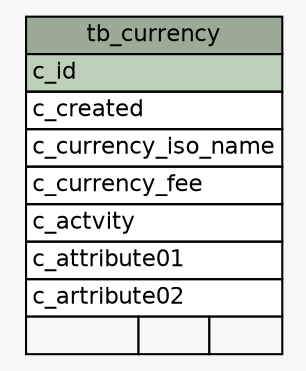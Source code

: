 // dot 2.34.0 on Linux 3.11.6-1-MANJARO
// SchemaSpy rev 590
digraph "tb_currency" {
  graph [
    rankdir="RL"
    bgcolor="#f7f7f7"
    nodesep="0.18"
    ranksep="0.46"
    fontname="Helvetica"
    fontsize="11"
  ];
  node [
    fontname="Helvetica"
    fontsize="11"
    shape="plaintext"
  ];
  edge [
    arrowsize="0.8"
  ];
  "tb_currency" [
    label=<
    <TABLE BORDER="0" CELLBORDER="1" CELLSPACING="0" BGCOLOR="#ffffff">
      <TR><TD COLSPAN="3" BGCOLOR="#9bab96" ALIGN="CENTER">tb_currency</TD></TR>
      <TR><TD PORT="c_id" COLSPAN="3" BGCOLOR="#bed1b8" ALIGN="LEFT">c_id</TD></TR>
      <TR><TD PORT="c_created" COLSPAN="3" ALIGN="LEFT">c_created</TD></TR>
      <TR><TD PORT="c_currency_iso_name" COLSPAN="3" ALIGN="LEFT">c_currency_iso_name</TD></TR>
      <TR><TD PORT="c_currency_fee" COLSPAN="3" ALIGN="LEFT">c_currency_fee</TD></TR>
      <TR><TD PORT="c_actvity" COLSPAN="3" ALIGN="LEFT">c_actvity</TD></TR>
      <TR><TD PORT="c_attribute01" COLSPAN="3" ALIGN="LEFT">c_attribute01</TD></TR>
      <TR><TD PORT="c_artribute02" COLSPAN="3" ALIGN="LEFT">c_artribute02</TD></TR>
      <TR><TD ALIGN="LEFT" BGCOLOR="#f7f7f7">  </TD><TD ALIGN="RIGHT" BGCOLOR="#f7f7f7">  </TD><TD ALIGN="RIGHT" BGCOLOR="#f7f7f7">  </TD></TR>
    </TABLE>>
    URL="tables/tb_currency.html"
    tooltip="tb_currency"
  ];
}
